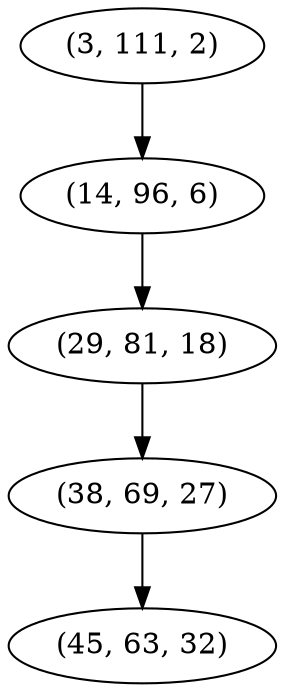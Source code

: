 digraph tree {
    "(3, 111, 2)";
    "(14, 96, 6)";
    "(29, 81, 18)";
    "(38, 69, 27)";
    "(45, 63, 32)";
    "(3, 111, 2)" -> "(14, 96, 6)";
    "(14, 96, 6)" -> "(29, 81, 18)";
    "(29, 81, 18)" -> "(38, 69, 27)";
    "(38, 69, 27)" -> "(45, 63, 32)";
}
